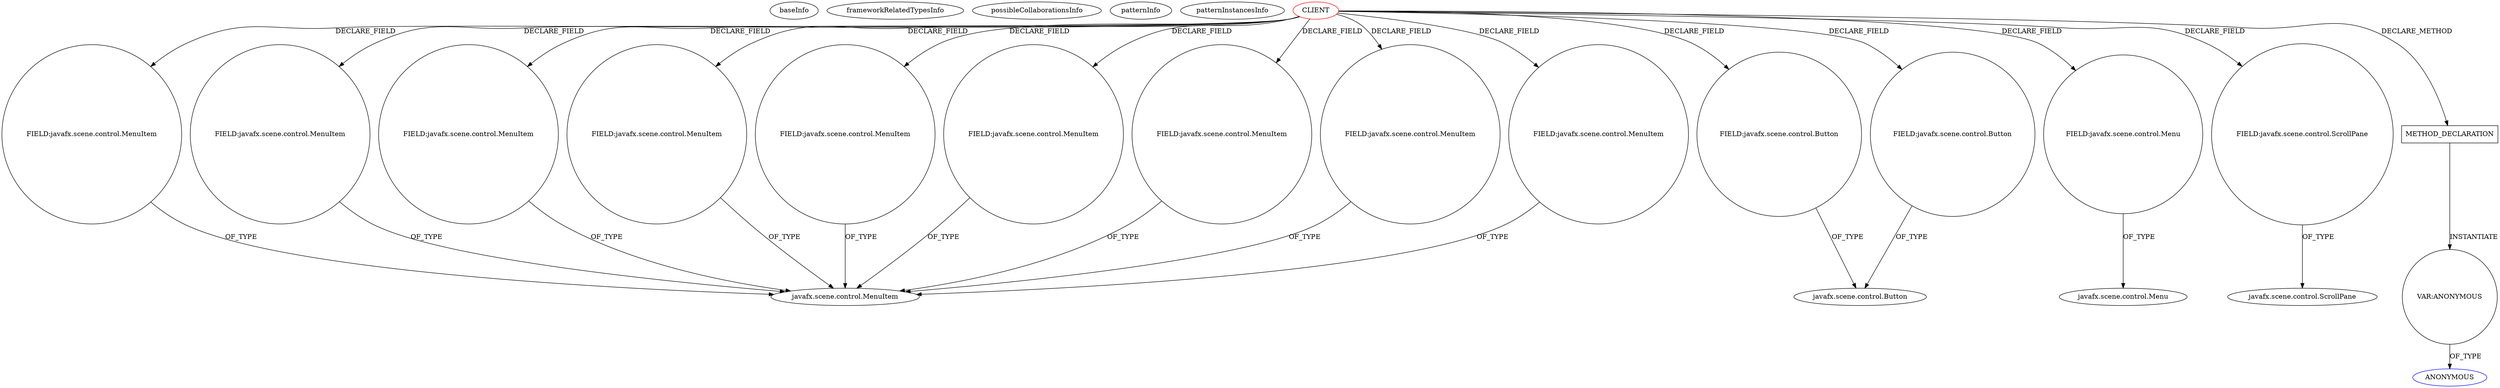 digraph {
baseInfo[graphId=540,category="pattern",isAnonymous=false,possibleRelation=false]
frameworkRelatedTypesInfo[]
possibleCollaborationsInfo[]
patternInfo[frequency=2.0,patternRootClient=0]
patternInstancesInfo[0="zvakanaka-bitbit~/zvakanaka-bitbit/bitbit-master/src/bitbit/BitBit.java~BitBit~4923",1="tarchan-ClipFX~/tarchan-ClipFX/ClipFX-master/src/com/mac/tarchan/clipfx/ClipFXController.java~ClipFXController~4467"]
3[label="javafx.scene.control.MenuItem",vertexType="FRAMEWORK_CLASS_TYPE",isFrameworkType=false]
20[label="FIELD:javafx.scene.control.MenuItem",vertexType="FIELD_DECLARATION",isFrameworkType=false,shape=circle]
22[label="FIELD:javafx.scene.control.MenuItem",vertexType="FIELD_DECLARATION",isFrameworkType=false,shape=circle]
34[label="FIELD:javafx.scene.control.MenuItem",vertexType="FIELD_DECLARATION",isFrameworkType=false,shape=circle]
14[label="FIELD:javafx.scene.control.MenuItem",vertexType="FIELD_DECLARATION",isFrameworkType=false,shape=circle]
2[label="FIELD:javafx.scene.control.MenuItem",vertexType="FIELD_DECLARATION",isFrameworkType=false,shape=circle]
18[label="FIELD:javafx.scene.control.MenuItem",vertexType="FIELD_DECLARATION",isFrameworkType=false,shape=circle]
40[label="FIELD:javafx.scene.control.MenuItem",vertexType="FIELD_DECLARATION",isFrameworkType=false,shape=circle]
16[label="FIELD:javafx.scene.control.MenuItem",vertexType="FIELD_DECLARATION",isFrameworkType=false,shape=circle]
52[label="FIELD:javafx.scene.control.MenuItem",vertexType="FIELD_DECLARATION",isFrameworkType=false,shape=circle]
0[label="CLIENT",vertexType="ROOT_CLIENT_CLASS_DECLARATION",isFrameworkType=false,color=red]
50[label="FIELD:javafx.scene.control.Button",vertexType="FIELD_DECLARATION",isFrameworkType=false,shape=circle]
48[label="FIELD:javafx.scene.control.Button",vertexType="FIELD_DECLARATION",isFrameworkType=false,shape=circle]
26[label="FIELD:javafx.scene.control.Menu",vertexType="FIELD_DECLARATION",isFrameworkType=false,shape=circle]
44[label="FIELD:javafx.scene.control.ScrollPane",vertexType="FIELD_DECLARATION",isFrameworkType=false,shape=circle]
49[label="javafx.scene.control.Button",vertexType="FRAMEWORK_CLASS_TYPE",isFrameworkType=false]
45[label="javafx.scene.control.ScrollPane",vertexType="FRAMEWORK_CLASS_TYPE",isFrameworkType=false]
27[label="javafx.scene.control.Menu",vertexType="FRAMEWORK_CLASS_TYPE",isFrameworkType=false]
259[label="METHOD_DECLARATION",vertexType="CLIENT_METHOD_DECLARATION",isFrameworkType=false,shape=box]
266[label="VAR:ANONYMOUS",vertexType="VARIABLE_EXPRESION",isFrameworkType=false,shape=circle]
267[label="ANONYMOUS",vertexType="REFERENCE_ANONYMOUS_DECLARATION",isFrameworkType=false,color=blue]
34->3[label="OF_TYPE"]
0->22[label="DECLARE_FIELD"]
0->50[label="DECLARE_FIELD"]
0->44[label="DECLARE_FIELD"]
0->259[label="DECLARE_METHOD"]
0->48[label="DECLARE_FIELD"]
0->34[label="DECLARE_FIELD"]
259->266[label="INSTANTIATE"]
22->3[label="OF_TYPE"]
0->2[label="DECLARE_FIELD"]
48->49[label="OF_TYPE"]
26->27[label="OF_TYPE"]
0->40[label="DECLARE_FIELD"]
50->49[label="OF_TYPE"]
266->267[label="OF_TYPE"]
0->16[label="DECLARE_FIELD"]
0->26[label="DECLARE_FIELD"]
52->3[label="OF_TYPE"]
16->3[label="OF_TYPE"]
0->20[label="DECLARE_FIELD"]
18->3[label="OF_TYPE"]
14->3[label="OF_TYPE"]
40->3[label="OF_TYPE"]
0->52[label="DECLARE_FIELD"]
44->45[label="OF_TYPE"]
0->14[label="DECLARE_FIELD"]
20->3[label="OF_TYPE"]
0->18[label="DECLARE_FIELD"]
2->3[label="OF_TYPE"]
}
